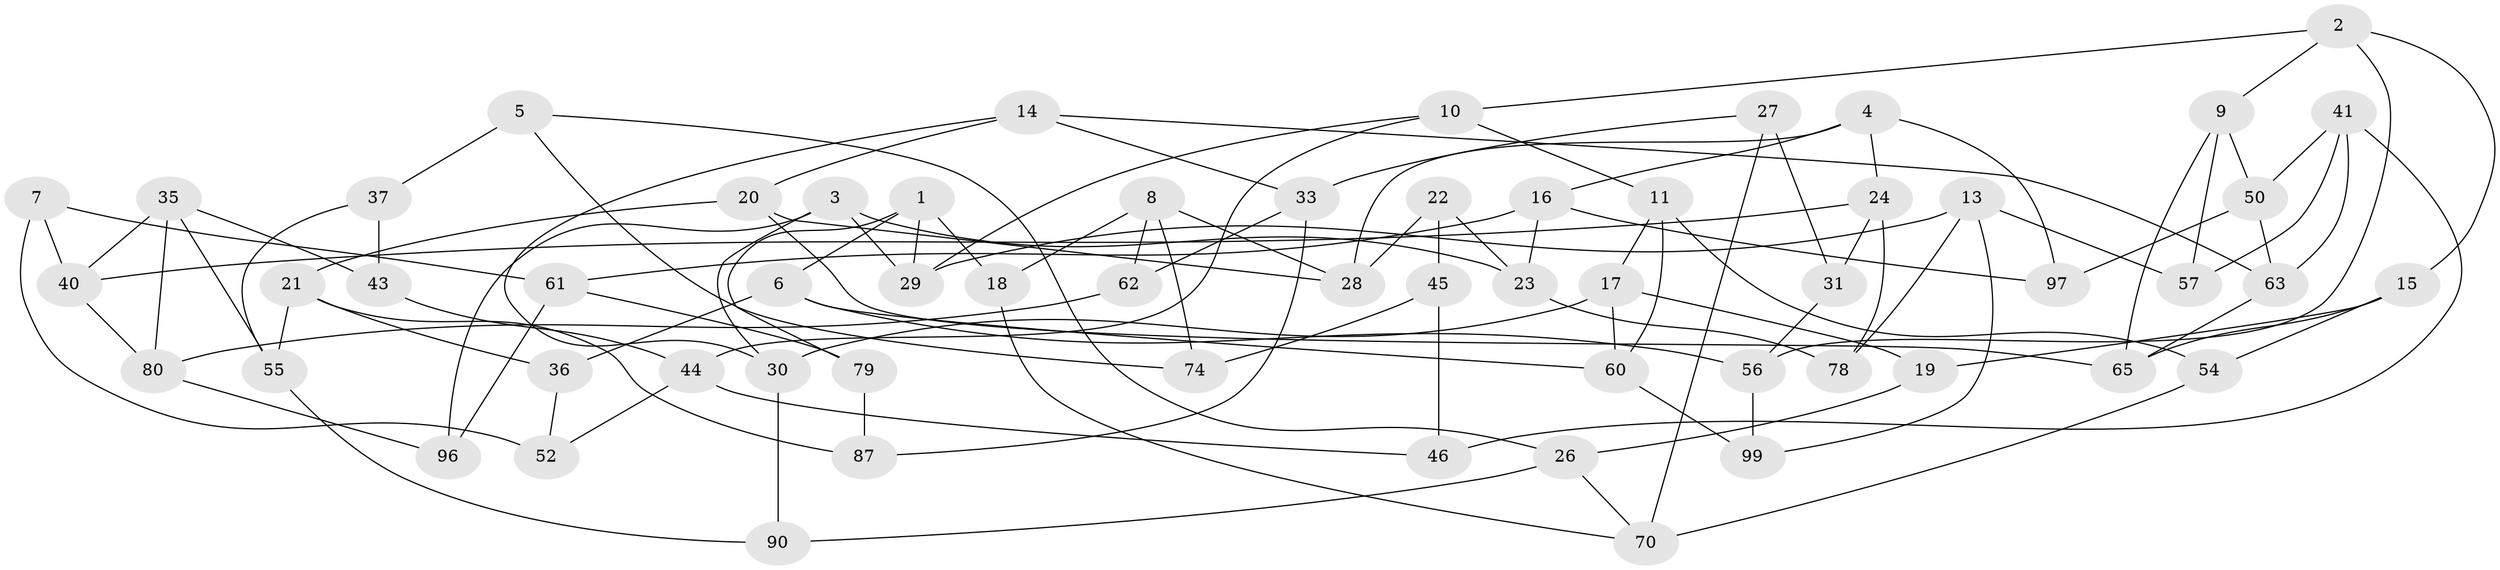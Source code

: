 // original degree distribution, {3: 1.0}
// Generated by graph-tools (version 1.1) at 2025/39/02/21/25 10:39:00]
// undirected, 60 vertices, 108 edges
graph export_dot {
graph [start="1"]
  node [color=gray90,style=filled];
  1 [super="+12"];
  2 [super="+89"];
  3 [super="+38"];
  4 [super="+53"];
  5 [super="+84"];
  6 [super="+49"];
  7 [super="+58"];
  8 [super="+73"];
  9 [super="+39"];
  10 [super="+59"];
  11 [super="+83"];
  13 [super="+81"];
  14 [super="+47"];
  15 [super="+42"];
  16 [super="+92"];
  17 [super="+25"];
  18;
  19;
  20 [super="+94"];
  21 [super="+67"];
  22;
  23 [super="+72"];
  24 [super="+68"];
  26 [super="+77"];
  27;
  28 [super="+32"];
  29 [super="+93"];
  30 [super="+85"];
  31;
  33 [super="+34"];
  35 [super="+64"];
  36;
  37 [super="+91"];
  40 [super="+51"];
  41 [super="+48"];
  43;
  44 [super="+76"];
  45;
  46;
  50 [super="+75"];
  52 [super="+100"];
  54;
  55 [super="+69"];
  56 [super="+66"];
  57;
  60 [super="+71"];
  61 [super="+86"];
  62;
  63 [super="+82"];
  65 [super="+88"];
  70 [super="+98"];
  74;
  78;
  79;
  80 [super="+95"];
  87;
  90;
  96;
  97;
  99;
  1 -- 18;
  1 -- 79;
  1 -- 6;
  1 -- 29;
  2 -- 10;
  2 -- 15;
  2 -- 9;
  2 -- 56;
  3 -- 30;
  3 -- 96;
  3 -- 29;
  3 -- 23;
  4 -- 97;
  4 -- 28;
  4 -- 24;
  4 -- 16;
  5 -- 74;
  5 -- 26;
  5 -- 37 [weight=2];
  6 -- 56;
  6 -- 36;
  6 -- 60;
  7 -- 40;
  7 -- 61;
  7 -- 52 [weight=2];
  8 -- 28;
  8 -- 18;
  8 -- 74;
  8 -- 62;
  9 -- 57;
  9 -- 50;
  9 -- 65;
  10 -- 44;
  10 -- 11;
  10 -- 29;
  11 -- 60;
  11 -- 17;
  11 -- 54;
  13 -- 29;
  13 -- 78;
  13 -- 57;
  13 -- 99;
  14 -- 20;
  14 -- 33;
  14 -- 63;
  14 -- 30;
  15 -- 19;
  15 -- 65;
  15 -- 54;
  16 -- 97;
  16 -- 23;
  16 -- 61;
  17 -- 19;
  17 -- 30;
  17 -- 60;
  18 -- 70;
  19 -- 26;
  20 -- 65;
  20 -- 28;
  20 -- 21;
  21 -- 36;
  21 -- 87;
  21 -- 55;
  22 -- 45;
  22 -- 23;
  22 -- 28;
  23 -- 78;
  24 -- 78;
  24 -- 31;
  24 -- 40;
  26 -- 90;
  26 -- 70;
  27 -- 31;
  27 -- 33;
  27 -- 70;
  30 -- 90;
  31 -- 56;
  33 -- 87;
  33 -- 62;
  35 -- 80;
  35 -- 43;
  35 -- 55;
  35 -- 40;
  36 -- 52;
  37 -- 55;
  37 -- 43;
  40 -- 80;
  41 -- 57;
  41 -- 50;
  41 -- 46;
  41 -- 63;
  43 -- 44;
  44 -- 46;
  44 -- 52;
  45 -- 74;
  45 -- 46;
  50 -- 97;
  50 -- 63;
  54 -- 70;
  55 -- 90;
  56 -- 99;
  60 -- 99;
  61 -- 96;
  61 -- 79;
  62 -- 80;
  63 -- 65;
  79 -- 87;
  80 -- 96;
}

